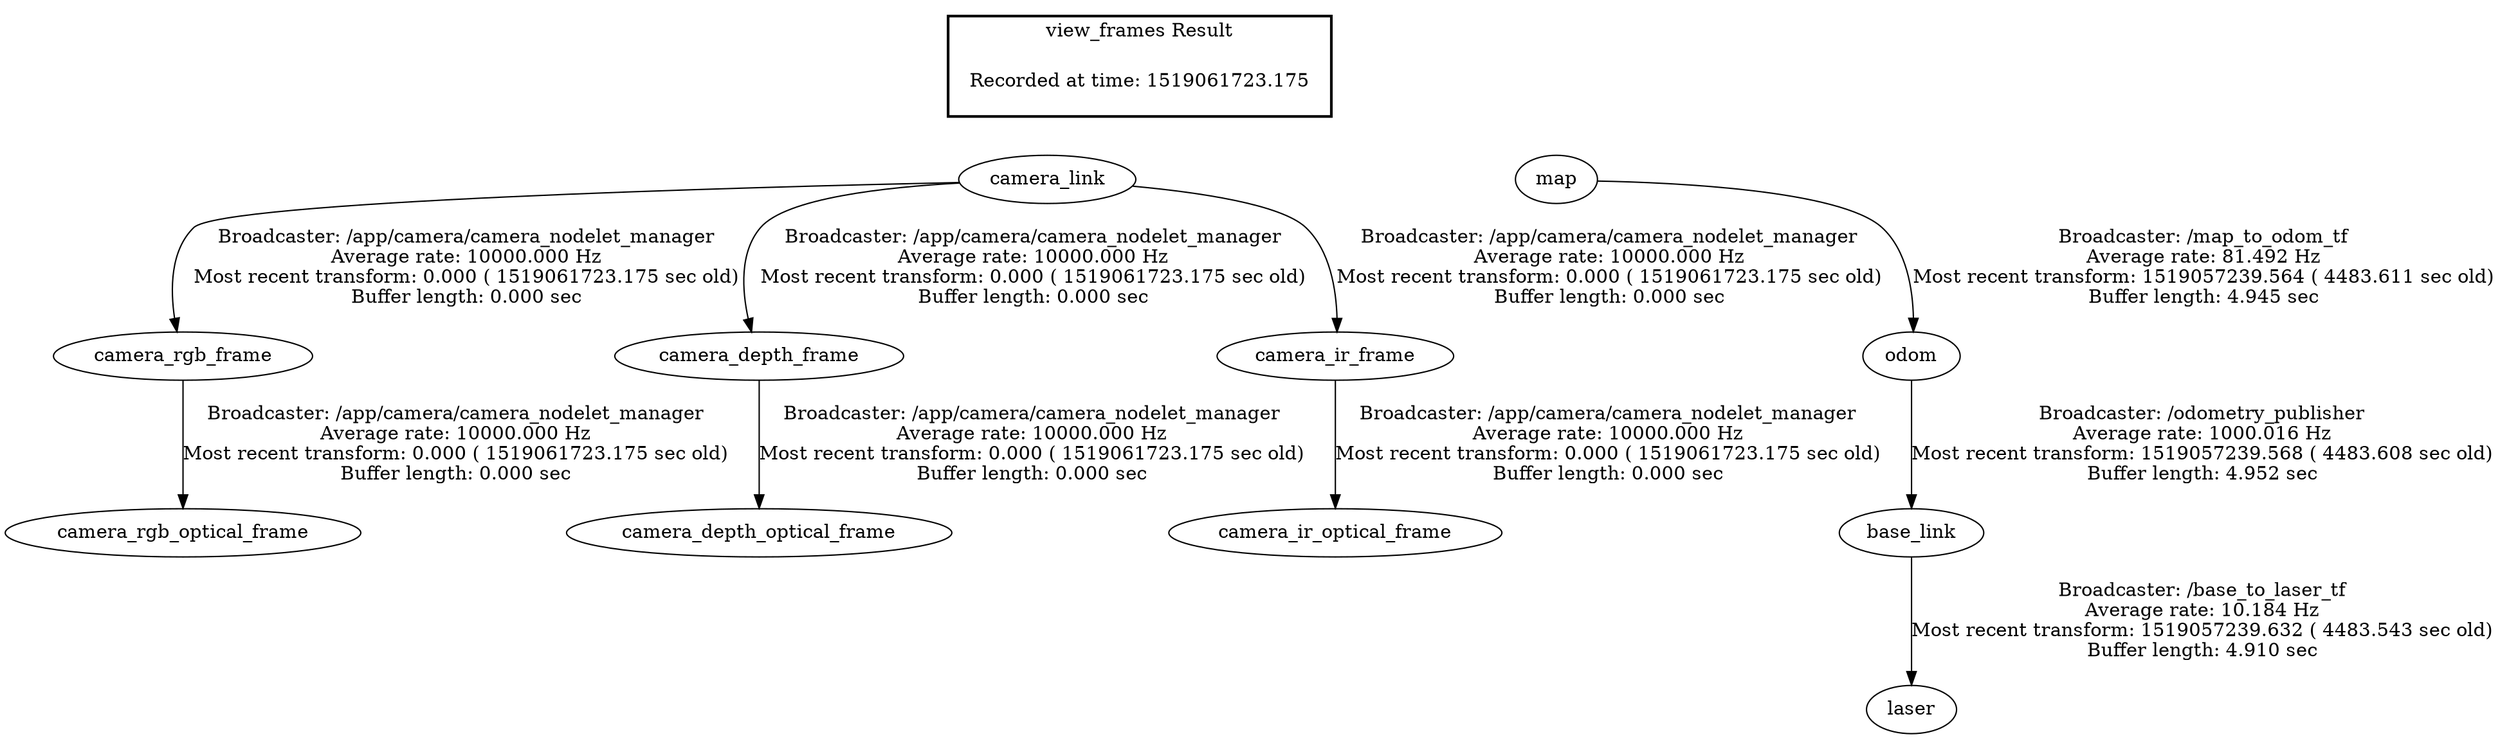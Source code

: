 digraph G {
"camera_link" -> "camera_rgb_frame"[label="Broadcaster: /app/camera/camera_nodelet_manager\nAverage rate: 10000.000 Hz\nMost recent transform: 0.000 ( 1519061723.175 sec old)\nBuffer length: 0.000 sec\n"];
"camera_rgb_frame" -> "camera_rgb_optical_frame"[label="Broadcaster: /app/camera/camera_nodelet_manager\nAverage rate: 10000.000 Hz\nMost recent transform: 0.000 ( 1519061723.175 sec old)\nBuffer length: 0.000 sec\n"];
"camera_link" -> "camera_depth_frame"[label="Broadcaster: /app/camera/camera_nodelet_manager\nAverage rate: 10000.000 Hz\nMost recent transform: 0.000 ( 1519061723.175 sec old)\nBuffer length: 0.000 sec\n"];
"camera_depth_frame" -> "camera_depth_optical_frame"[label="Broadcaster: /app/camera/camera_nodelet_manager\nAverage rate: 10000.000 Hz\nMost recent transform: 0.000 ( 1519061723.175 sec old)\nBuffer length: 0.000 sec\n"];
"camera_link" -> "camera_ir_frame"[label="Broadcaster: /app/camera/camera_nodelet_manager\nAverage rate: 10000.000 Hz\nMost recent transform: 0.000 ( 1519061723.175 sec old)\nBuffer length: 0.000 sec\n"];
"camera_ir_frame" -> "camera_ir_optical_frame"[label="Broadcaster: /app/camera/camera_nodelet_manager\nAverage rate: 10000.000 Hz\nMost recent transform: 0.000 ( 1519061723.175 sec old)\nBuffer length: 0.000 sec\n"];
"odom" -> "base_link"[label="Broadcaster: /odometry_publisher\nAverage rate: 1000.016 Hz\nMost recent transform: 1519057239.568 ( 4483.608 sec old)\nBuffer length: 4.952 sec\n"];
"map" -> "odom"[label="Broadcaster: /map_to_odom_tf\nAverage rate: 81.492 Hz\nMost recent transform: 1519057239.564 ( 4483.611 sec old)\nBuffer length: 4.945 sec\n"];
"base_link" -> "laser"[label="Broadcaster: /base_to_laser_tf\nAverage rate: 10.184 Hz\nMost recent transform: 1519057239.632 ( 4483.543 sec old)\nBuffer length: 4.910 sec\n"];
edge [style=invis];
 subgraph cluster_legend { style=bold; color=black; label ="view_frames Result";
"Recorded at time: 1519061723.175"[ shape=plaintext ] ;
 }->"camera_link";
edge [style=invis];
 subgraph cluster_legend { style=bold; color=black; label ="view_frames Result";
"Recorded at time: 1519061723.175"[ shape=plaintext ] ;
 }->"map";
}